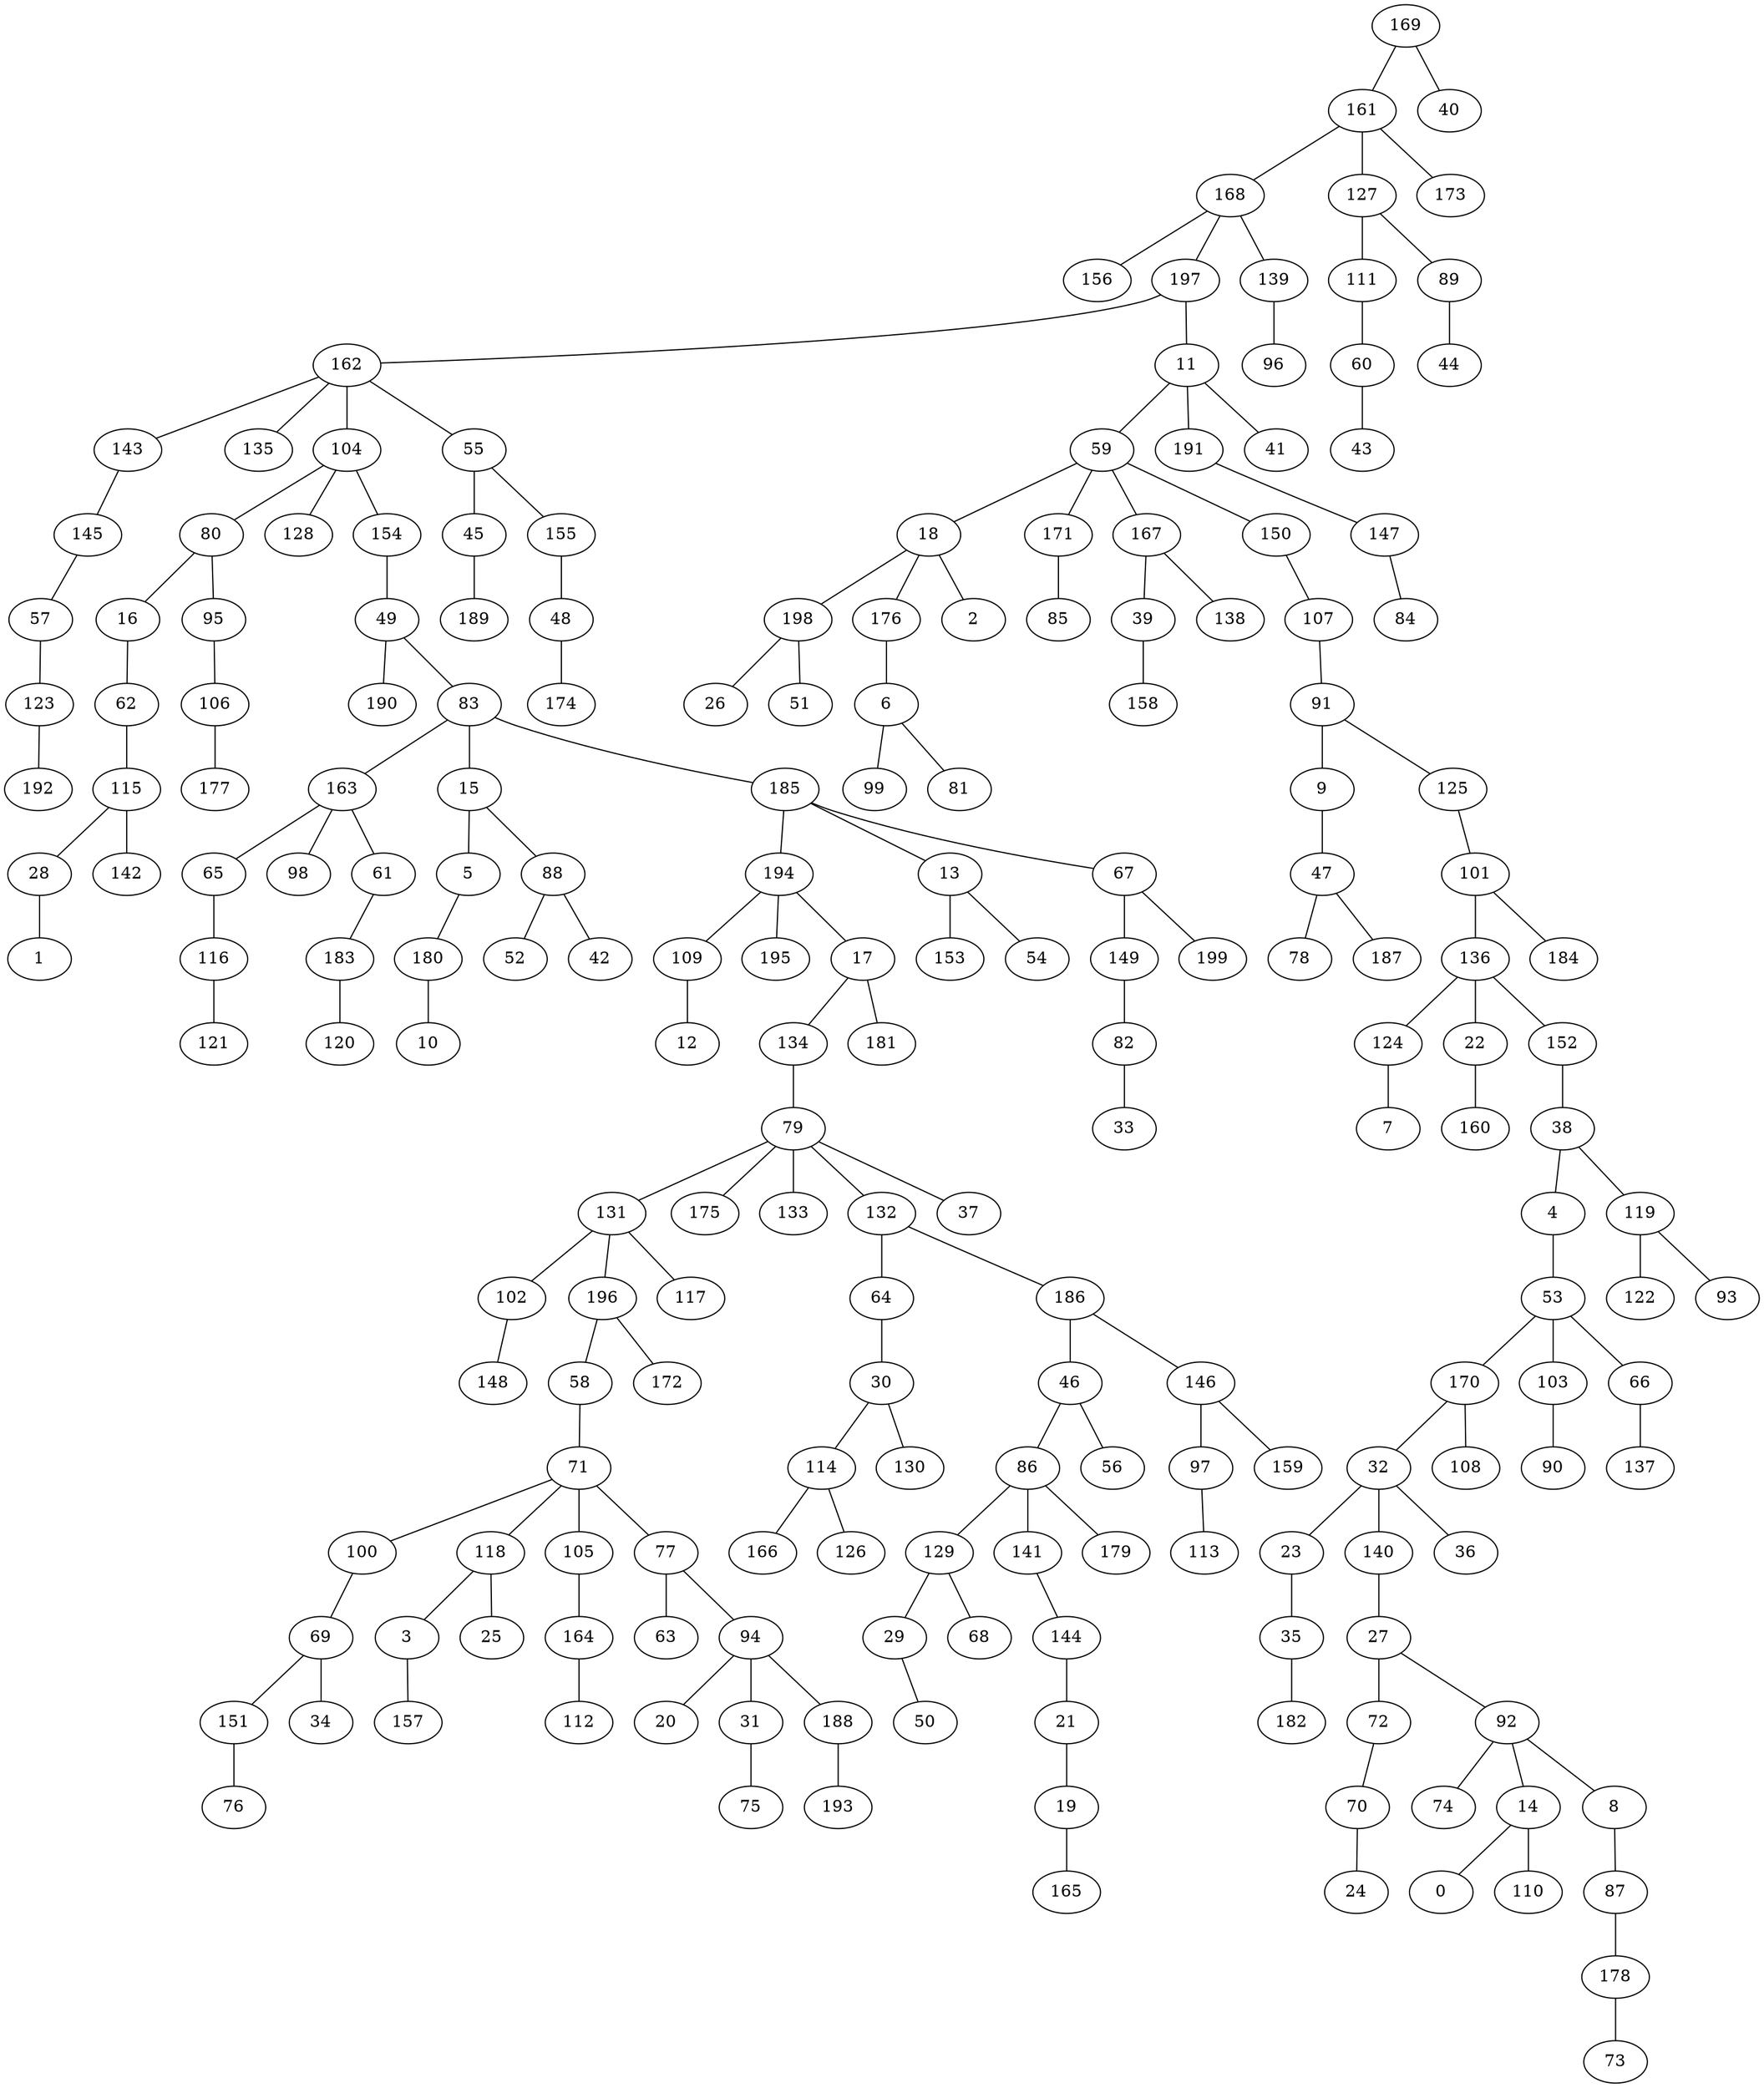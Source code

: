 graph{
18 -- 198;
115 -- 28;
143 -- 145;
28 -- 1;
114 -- 166;
59 -- 171;
69 -- 151;
131 -- 102;
71 -- 100;
86 -- 129;
109 -- 12;
60 -- 43;
170 -- 32;
124 -- 7;
6 -- 99;
164 -- 112;
144 -- 21;
46 -- 86;
9 -- 47;
118 -- 3;
194 -- 109;
191 -- 147;
136 -- 22;
105 -- 164;
62 -- 115;
111 -- 60;
16 -- 62;
116 -- 121;
65 -- 116;
49 -- 190;
167 -- 39;
147 -- 84;
194 -- 195;
49 -- 83;
77 -- 63;
83 -- 163;
129 -- 29;
15 -- 5;
53 -- 103;
194 -- 17;
29 -- 50;
88 -- 52;
71 -- 105;
167 -- 138;
168 -- 156;
86 -- 141;
97 -- 113;
94 -- 20;
127 -- 111;
131 -- 196;
95 -- 106;
94 -- 31;
15 -- 88;
161 -- 173;
80 -- 95;
45 -- 189;
32 -- 23;
39 -- 158;
162 -- 135;
32 -- 140;
17 -- 134;
35 -- 182;
86 -- 179;
83 -- 185;
176 -- 6;
180 -- 10;
104 -- 128;
185 -- 13;
79 -- 175;
198 -- 26;
38 -- 4;
23 -- 35;
145 -- 57;
67 -- 149;
11 -- 191;
27 -- 72;
162 -- 55;
92 -- 74;
32 -- 36;
22 -- 160;
6 -- 81;
100 -- 69;
103 -- 90;
115 -- 142;
80 -- 16;
197 -- 162;
58 -- 71;
66 -- 137;
185 -- 194;
162 -- 104;
107 -- 91;
89 -- 44;
5 -- 180;
104 -- 80;
19 -- 165;
131 -- 117;
82 -- 33;
171 -- 85;
94 -- 188;
14 -- 0;
55 -- 155;
129 -- 68;
168 -- 197;
79 -- 133;
48 -- 174;
161 -- 168;
150 -- 107;
53 -- 66;
70 -- 24;
132 -- 64;
114 -- 126;
118 -- 25;
11 -- 59;
4 -- 53;
183 -- 120;
178 -- 73;
77 -- 94;
169 -- 161;
47 -- 78;
3 -- 157;
123 -- 192;
59 -- 167;
92 -- 8;
169 -- 40;
11 -- 41;
132 -- 186;
31 -- 75;
154 -- 49;
47 -- 187;
186 -- 46;
198 -- 51;
21 -- 19;
30 -- 130;
186 -- 146;
87 -- 178;
46 -- 56;
136 -- 124;
13 -- 153;
53 -- 170;
59 -- 18;
17 -- 181;
59 -- 150;
91 -- 125;
88 -- 42;
136 -- 152;
125 -- 101;
141 -- 144;
64 -- 30;
104 -- 154;
196 -- 58;
13 -- 54;
18 -- 176;
146 -- 97;
197 -- 11;
83 -- 15;
14 -- 110;
163 -- 98;
79 -- 132;
134 -- 79;
79 -- 131;
61 -- 183;
91 -- 9;
170 -- 108;
30 -- 114;
155 -- 48;
119 -- 122;
149 -- 82;
92 -- 14;
8 -- 87;
69 -- 34;
140 -- 27;
55 -- 45;
38 -- 119;
185 -- 67;
71 -- 77;
127 -- 89;
119 -- 93;
67 -- 199;
57 -- 123;
152 -- 38;
101 -- 136;
161 -- 127;
163 -- 61;
163 -- 65;
102 -- 148;
71 -- 118;
79 -- 37;
18 -- 2;
27 -- 92;
106 -- 177;
162 -- 143;
188 -- 193;
101 -- 184;
72 -- 70;
139 -- 96;
146 -- 159;
196 -- 172;
168 -- 139;
151 -- 76;
}
